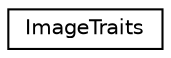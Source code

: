 digraph "Graphical Class Hierarchy"
{
  edge [fontname="Helvetica",fontsize="10",labelfontname="Helvetica",labelfontsize="10"];
  node [fontname="Helvetica",fontsize="10",shape=record];
  rankdir="LR";
  Node0 [label="ImageTraits",height=0.2,width=0.4,color="black", fillcolor="white", style="filled",URL="$structImageTraits.html"];
}
